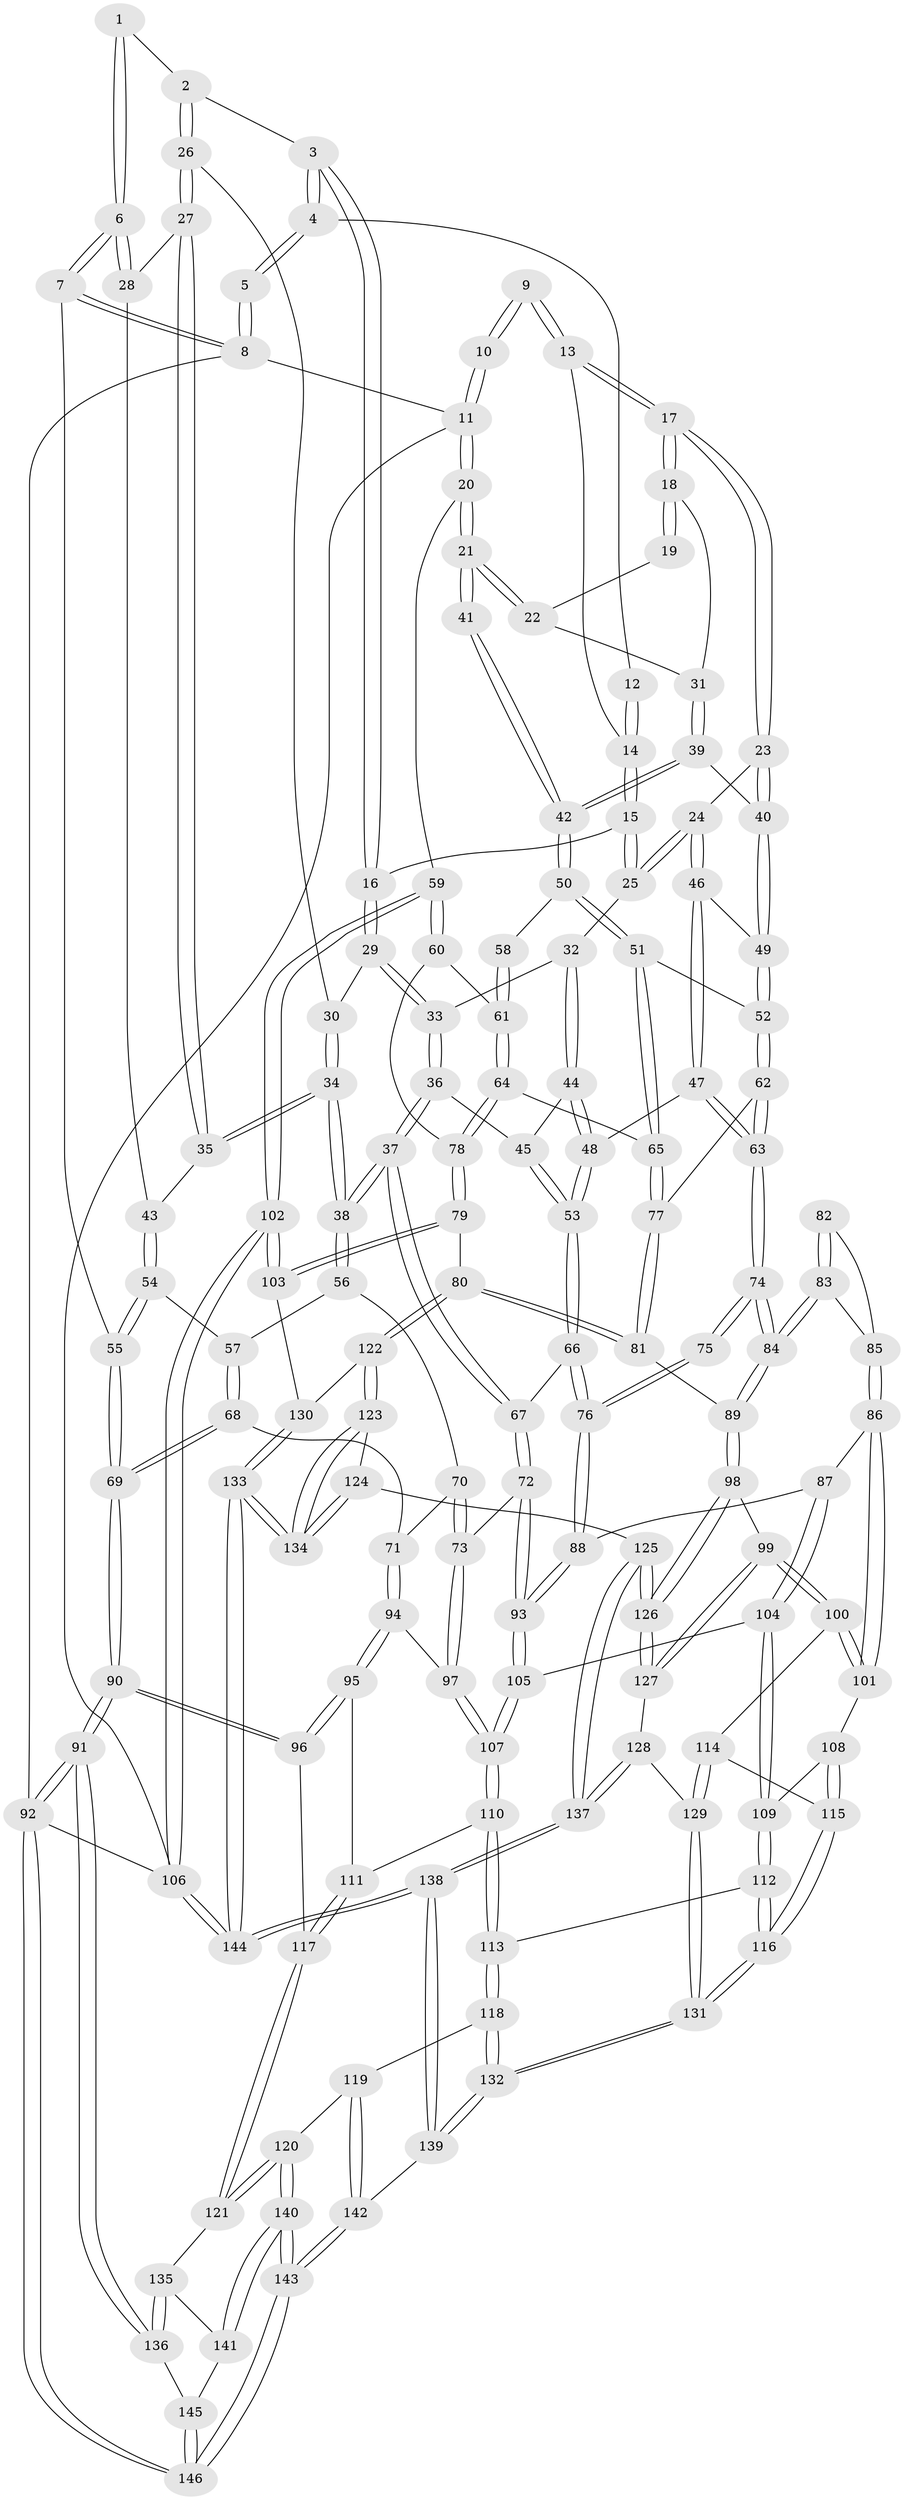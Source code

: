 // Generated by graph-tools (version 1.1) at 2025/59/03/09/25 04:59:42]
// undirected, 146 vertices, 362 edges
graph export_dot {
graph [start="1"]
  node [color=gray90,style=filled];
  1 [pos="+0.08171913161099054+0.027761168776307694"];
  2 [pos="+0.14424665731834088+0.08581736645137596"];
  3 [pos="+0.3473717138690693+0"];
  4 [pos="+0.3512042600309964+0"];
  5 [pos="+0.05907449368789998+0"];
  6 [pos="+0+0.14699027563280948"];
  7 [pos="+0+0.15197283092490652"];
  8 [pos="+0+0"];
  9 [pos="+0.6086104586568022+0"];
  10 [pos="+1+0"];
  11 [pos="+1+0"];
  12 [pos="+0.4053977349940611+0"];
  13 [pos="+0.6246275769694017+0.05300517164465497"];
  14 [pos="+0.5131925862470489+0.08145127291643453"];
  15 [pos="+0.49416264197044585+0.13753775970694385"];
  16 [pos="+0.35565925859187675+0.07151828189273761"];
  17 [pos="+0.654305682782221+0.15344637596378696"];
  18 [pos="+0.7619334751934288+0.10736650362310003"];
  19 [pos="+0.9261672216112466+0"];
  20 [pos="+1+0.248436681045195"];
  21 [pos="+1+0.25380331694670877"];
  22 [pos="+0.8778674358507887+0.13875546156116028"];
  23 [pos="+0.6541393073725753+0.15388703666301579"];
  24 [pos="+0.617164446705174+0.19580287947240613"];
  25 [pos="+0.5219481181474436+0.17849289982879837"];
  26 [pos="+0.14266474951536548+0.1126335473015792"];
  27 [pos="+0.11980086556304678+0.13994261192897633"];
  28 [pos="+0.08999109813403447+0.15407282848313594"];
  29 [pos="+0.3369406210286705+0.11759107358543353"];
  30 [pos="+0.25296476258726747+0.14843143727646665"];
  31 [pos="+0.8357756299846956+0.17556273235779774"];
  32 [pos="+0.4389228244861636+0.2430176905747109"];
  33 [pos="+0.3546743460387823+0.1793326009910086"];
  34 [pos="+0.2167976742052124+0.268686801113837"];
  35 [pos="+0.1618490399834972+0.20438162948065489"];
  36 [pos="+0.2717192043883419+0.3258511275553067"];
  37 [pos="+0.24670385046387916+0.34822139820919434"];
  38 [pos="+0.22936218782929466+0.3429815237173679"];
  39 [pos="+0.8376149849529009+0.23424673939100218"];
  40 [pos="+0.797317562361781+0.2522417565771857"];
  41 [pos="+1+0.2724883689387256"];
  42 [pos="+0.913256630546416+0.26898454107093656"];
  43 [pos="+0.09694388621014922+0.2778334302654322"];
  44 [pos="+0.4387327520048791+0.26472252572249705"];
  45 [pos="+0.37866283872463513+0.2960800693843073"];
  46 [pos="+0.6200021943707982+0.2943814059798334"];
  47 [pos="+0.5611247566852706+0.36772189924655374"];
  48 [pos="+0.5006650765070716+0.3760006771943259"];
  49 [pos="+0.7495081801126569+0.34431930290802387"];
  50 [pos="+0.8290359462708267+0.3759837131999349"];
  51 [pos="+0.7969106087002612+0.3980807615812388"];
  52 [pos="+0.7668764636261558+0.3794304778509987"];
  53 [pos="+0.4348322563293289+0.4367548312774271"];
  54 [pos="+0.09608279731690571+0.31165783462450747"];
  55 [pos="+0+0.2419191366585853"];
  56 [pos="+0.19153929312305643+0.3519459833723535"];
  57 [pos="+0.1291749363885887+0.3389359396200746"];
  58 [pos="+0.9123705306805899+0.3743444360449721"];
  59 [pos="+1+0.38644252179497884"];
  60 [pos="+1+0.4345914445898158"];
  61 [pos="+0.909338679164883+0.4425698579849242"];
  62 [pos="+0.6700553203584012+0.46103831650503657"];
  63 [pos="+0.6345160597298142+0.4770373465204087"];
  64 [pos="+0.8546179302974743+0.4717087128741616"];
  65 [pos="+0.8273111839579088+0.4589710149426466"];
  66 [pos="+0.42094178438869584+0.4513674199539427"];
  67 [pos="+0.2897005945753207+0.40311278321422145"];
  68 [pos="+0.01277514528728551+0.45518120893773645"];
  69 [pos="+0+0.44060862985552246"];
  70 [pos="+0.18084593881577077+0.37809283543580713"];
  71 [pos="+0.08927032520330441+0.5126578346119958"];
  72 [pos="+0.239112626896366+0.5510056053023751"];
  73 [pos="+0.1732233838416126+0.5634513325143066"];
  74 [pos="+0.6337748822438697+0.48311257094253485"];
  75 [pos="+0.5056405385520594+0.5117091948761822"];
  76 [pos="+0.42441197159023464+0.4722500967917645"];
  77 [pos="+0.7793934732672746+0.5067231106834093"];
  78 [pos="+0.899859211895886+0.5609159055292373"];
  79 [pos="+0.9010560126658974+0.5749655010322052"];
  80 [pos="+0.7891891715307024+0.6797934495802658"];
  81 [pos="+0.7119856197544686+0.6467181134048176"];
  82 [pos="+0.5069623197658901+0.5134755862818184"];
  83 [pos="+0.591780922668505+0.5687577315108399"];
  84 [pos="+0.6435482485272109+0.5662035295569112"];
  85 [pos="+0.5295490301286683+0.5888105440432689"];
  86 [pos="+0.49275714907118295+0.6213626588288002"];
  87 [pos="+0.4299976139826637+0.5705007631153128"];
  88 [pos="+0.42437285020893395+0.472433594866378"];
  89 [pos="+0.6981164336012224+0.646233476941188"];
  90 [pos="+0+0.7543360038641884"];
  91 [pos="+0+0.7816620621657624"];
  92 [pos="+0+1"];
  93 [pos="+0.2830375505062967+0.5850690041073547"];
  94 [pos="+0.12213696273166567+0.5807741644773192"];
  95 [pos="+0.08277501548230227+0.6317128128776555"];
  96 [pos="+0.025395248004742195+0.6723678109393543"];
  97 [pos="+0.14189246307602993+0.5777470922451532"];
  98 [pos="+0.6640883550251061+0.6771932081208646"];
  99 [pos="+0.6631808001995562+0.6777073153918096"];
  100 [pos="+0.5305245681119909+0.6870344535160036"];
  101 [pos="+0.5036233831561283+0.6687181108626314"];
  102 [pos="+1+0.7111469542727946"];
  103 [pos="+1+0.7102178077161033"];
  104 [pos="+0.357159552844621+0.6445309280621536"];
  105 [pos="+0.301645038229762+0.6210724006132479"];
  106 [pos="+1+1"];
  107 [pos="+0.24088345901498054+0.6917253594150523"];
  108 [pos="+0.48809222981101674+0.6757524187765552"];
  109 [pos="+0.37581195424524066+0.6934040928090239"];
  110 [pos="+0.23818362728585402+0.7034457415908758"];
  111 [pos="+0.20521782172584685+0.7256322053187426"];
  112 [pos="+0.36927379087165846+0.7322300869967786"];
  113 [pos="+0.31336103386203756+0.7596285837953178"];
  114 [pos="+0.5199017591937599+0.7469043778828658"];
  115 [pos="+0.43829602254456207+0.7716660087561402"];
  116 [pos="+0.41994326357942113+0.7848236946755268"];
  117 [pos="+0.17329878818401528+0.7996975281245393"];
  118 [pos="+0.281479480765746+0.8374938443865957"];
  119 [pos="+0.25076696657639913+0.8494686177572557"];
  120 [pos="+0.24153058509530656+0.8505902341345298"];
  121 [pos="+0.17575297924161443+0.8193872771739936"];
  122 [pos="+0.8235083858187574+0.735004293401607"];
  123 [pos="+0.8133584368988072+0.7684385585636568"];
  124 [pos="+0.717554861444417+0.8655495754625255"];
  125 [pos="+0.7023573079418893+0.8723327797865303"];
  126 [pos="+0.7005361227746895+0.8695955791022398"];
  127 [pos="+0.6021447426333955+0.7968088226680746"];
  128 [pos="+0.5614022689635003+0.8203990686155795"];
  129 [pos="+0.5474052127749226+0.8214969867212103"];
  130 [pos="+0.9540823191152852+0.762034049918168"];
  131 [pos="+0.4451750720009304+0.9054216906344804"];
  132 [pos="+0.4426254622472401+0.9125886894402166"];
  133 [pos="+0.8889841459905182+0.971840217890829"];
  134 [pos="+0.8595867604396332+0.9282204973646121"];
  135 [pos="+0.14184464804276686+0.8433505338099546"];
  136 [pos="+0+0.8267805941760041"];
  137 [pos="+0.6651605413703442+0.9531514257746273"];
  138 [pos="+0.6251010632435874+1"];
  139 [pos="+0.46702693039942167+1"];
  140 [pos="+0.2098541366280287+0.9843366571279886"];
  141 [pos="+0.12891137770698646+0.9208905123886266"];
  142 [pos="+0.4218305127529355+1"];
  143 [pos="+0.2845229634720332+1"];
  144 [pos="+1+1"];
  145 [pos="+0.0898185429087583+0.944492071410166"];
  146 [pos="+0.03072484500209581+1"];
  1 -- 2;
  1 -- 6;
  1 -- 6;
  2 -- 3;
  2 -- 26;
  2 -- 26;
  3 -- 4;
  3 -- 4;
  3 -- 16;
  3 -- 16;
  4 -- 5;
  4 -- 5;
  4 -- 12;
  5 -- 8;
  5 -- 8;
  6 -- 7;
  6 -- 7;
  6 -- 28;
  6 -- 28;
  7 -- 8;
  7 -- 8;
  7 -- 55;
  8 -- 11;
  8 -- 92;
  9 -- 10;
  9 -- 10;
  9 -- 13;
  9 -- 13;
  10 -- 11;
  10 -- 11;
  11 -- 20;
  11 -- 20;
  11 -- 106;
  12 -- 14;
  12 -- 14;
  13 -- 14;
  13 -- 17;
  13 -- 17;
  14 -- 15;
  14 -- 15;
  15 -- 16;
  15 -- 25;
  15 -- 25;
  16 -- 29;
  16 -- 29;
  17 -- 18;
  17 -- 18;
  17 -- 23;
  17 -- 23;
  18 -- 19;
  18 -- 19;
  18 -- 31;
  19 -- 22;
  20 -- 21;
  20 -- 21;
  20 -- 59;
  21 -- 22;
  21 -- 22;
  21 -- 41;
  21 -- 41;
  22 -- 31;
  23 -- 24;
  23 -- 40;
  23 -- 40;
  24 -- 25;
  24 -- 25;
  24 -- 46;
  24 -- 46;
  25 -- 32;
  26 -- 27;
  26 -- 27;
  26 -- 30;
  27 -- 28;
  27 -- 35;
  27 -- 35;
  28 -- 43;
  29 -- 30;
  29 -- 33;
  29 -- 33;
  30 -- 34;
  30 -- 34;
  31 -- 39;
  31 -- 39;
  32 -- 33;
  32 -- 44;
  32 -- 44;
  33 -- 36;
  33 -- 36;
  34 -- 35;
  34 -- 35;
  34 -- 38;
  34 -- 38;
  35 -- 43;
  36 -- 37;
  36 -- 37;
  36 -- 45;
  37 -- 38;
  37 -- 38;
  37 -- 67;
  37 -- 67;
  38 -- 56;
  38 -- 56;
  39 -- 40;
  39 -- 42;
  39 -- 42;
  40 -- 49;
  40 -- 49;
  41 -- 42;
  41 -- 42;
  42 -- 50;
  42 -- 50;
  43 -- 54;
  43 -- 54;
  44 -- 45;
  44 -- 48;
  44 -- 48;
  45 -- 53;
  45 -- 53;
  46 -- 47;
  46 -- 47;
  46 -- 49;
  47 -- 48;
  47 -- 63;
  47 -- 63;
  48 -- 53;
  48 -- 53;
  49 -- 52;
  49 -- 52;
  50 -- 51;
  50 -- 51;
  50 -- 58;
  51 -- 52;
  51 -- 65;
  51 -- 65;
  52 -- 62;
  52 -- 62;
  53 -- 66;
  53 -- 66;
  54 -- 55;
  54 -- 55;
  54 -- 57;
  55 -- 69;
  55 -- 69;
  56 -- 57;
  56 -- 70;
  57 -- 68;
  57 -- 68;
  58 -- 61;
  58 -- 61;
  59 -- 60;
  59 -- 60;
  59 -- 102;
  59 -- 102;
  60 -- 61;
  60 -- 78;
  61 -- 64;
  61 -- 64;
  62 -- 63;
  62 -- 63;
  62 -- 77;
  63 -- 74;
  63 -- 74;
  64 -- 65;
  64 -- 78;
  64 -- 78;
  65 -- 77;
  65 -- 77;
  66 -- 67;
  66 -- 76;
  66 -- 76;
  67 -- 72;
  67 -- 72;
  68 -- 69;
  68 -- 69;
  68 -- 71;
  69 -- 90;
  69 -- 90;
  70 -- 71;
  70 -- 73;
  70 -- 73;
  71 -- 94;
  71 -- 94;
  72 -- 73;
  72 -- 93;
  72 -- 93;
  73 -- 97;
  73 -- 97;
  74 -- 75;
  74 -- 75;
  74 -- 84;
  74 -- 84;
  75 -- 76;
  75 -- 76;
  76 -- 88;
  76 -- 88;
  77 -- 81;
  77 -- 81;
  78 -- 79;
  78 -- 79;
  79 -- 80;
  79 -- 103;
  79 -- 103;
  80 -- 81;
  80 -- 81;
  80 -- 122;
  80 -- 122;
  81 -- 89;
  82 -- 83;
  82 -- 83;
  82 -- 85;
  83 -- 84;
  83 -- 84;
  83 -- 85;
  84 -- 89;
  84 -- 89;
  85 -- 86;
  85 -- 86;
  86 -- 87;
  86 -- 101;
  86 -- 101;
  87 -- 88;
  87 -- 104;
  87 -- 104;
  88 -- 93;
  88 -- 93;
  89 -- 98;
  89 -- 98;
  90 -- 91;
  90 -- 91;
  90 -- 96;
  90 -- 96;
  91 -- 92;
  91 -- 92;
  91 -- 136;
  91 -- 136;
  92 -- 146;
  92 -- 146;
  92 -- 106;
  93 -- 105;
  93 -- 105;
  94 -- 95;
  94 -- 95;
  94 -- 97;
  95 -- 96;
  95 -- 96;
  95 -- 111;
  96 -- 117;
  97 -- 107;
  97 -- 107;
  98 -- 99;
  98 -- 126;
  98 -- 126;
  99 -- 100;
  99 -- 100;
  99 -- 127;
  99 -- 127;
  100 -- 101;
  100 -- 101;
  100 -- 114;
  101 -- 108;
  102 -- 103;
  102 -- 103;
  102 -- 106;
  102 -- 106;
  103 -- 130;
  104 -- 105;
  104 -- 109;
  104 -- 109;
  105 -- 107;
  105 -- 107;
  106 -- 144;
  106 -- 144;
  107 -- 110;
  107 -- 110;
  108 -- 109;
  108 -- 115;
  108 -- 115;
  109 -- 112;
  109 -- 112;
  110 -- 111;
  110 -- 113;
  110 -- 113;
  111 -- 117;
  111 -- 117;
  112 -- 113;
  112 -- 116;
  112 -- 116;
  113 -- 118;
  113 -- 118;
  114 -- 115;
  114 -- 129;
  114 -- 129;
  115 -- 116;
  115 -- 116;
  116 -- 131;
  116 -- 131;
  117 -- 121;
  117 -- 121;
  118 -- 119;
  118 -- 132;
  118 -- 132;
  119 -- 120;
  119 -- 142;
  119 -- 142;
  120 -- 121;
  120 -- 121;
  120 -- 140;
  120 -- 140;
  121 -- 135;
  122 -- 123;
  122 -- 123;
  122 -- 130;
  123 -- 124;
  123 -- 134;
  123 -- 134;
  124 -- 125;
  124 -- 134;
  124 -- 134;
  125 -- 126;
  125 -- 126;
  125 -- 137;
  125 -- 137;
  126 -- 127;
  126 -- 127;
  127 -- 128;
  128 -- 129;
  128 -- 137;
  128 -- 137;
  129 -- 131;
  129 -- 131;
  130 -- 133;
  130 -- 133;
  131 -- 132;
  131 -- 132;
  132 -- 139;
  132 -- 139;
  133 -- 134;
  133 -- 134;
  133 -- 144;
  133 -- 144;
  135 -- 136;
  135 -- 136;
  135 -- 141;
  136 -- 145;
  137 -- 138;
  137 -- 138;
  138 -- 139;
  138 -- 139;
  138 -- 144;
  138 -- 144;
  139 -- 142;
  140 -- 141;
  140 -- 141;
  140 -- 143;
  140 -- 143;
  141 -- 145;
  142 -- 143;
  142 -- 143;
  143 -- 146;
  143 -- 146;
  145 -- 146;
  145 -- 146;
}
